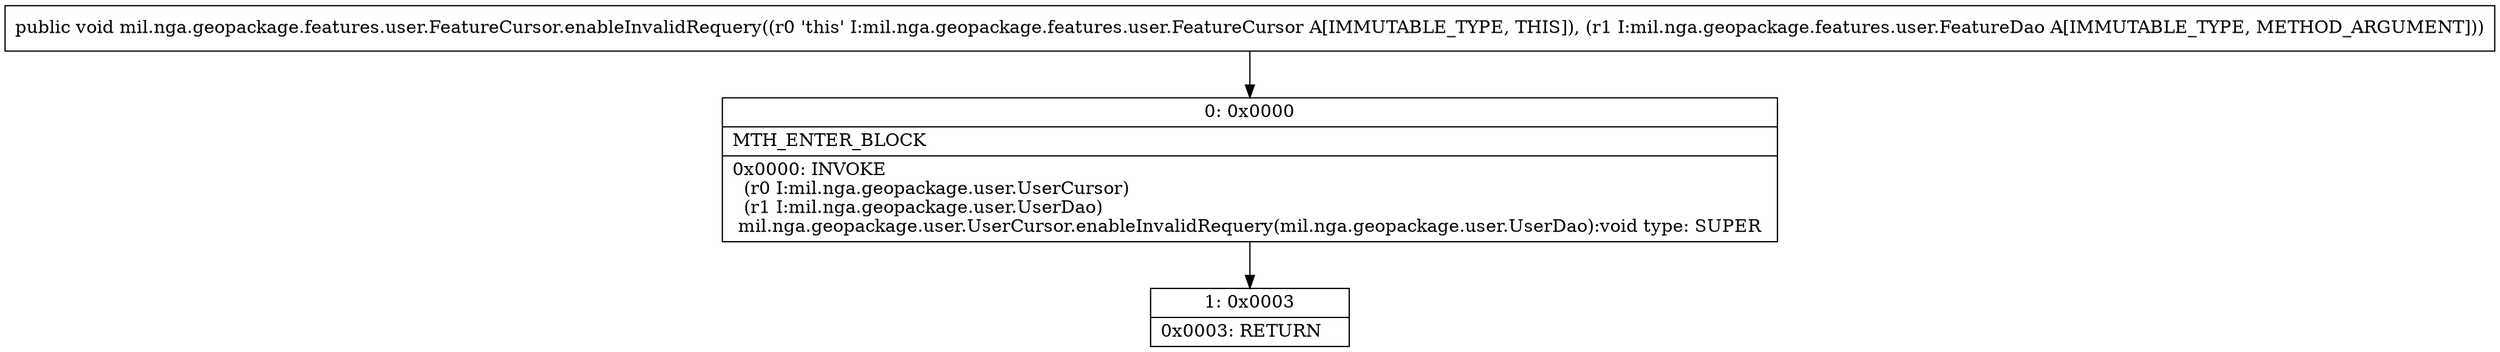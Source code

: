 digraph "CFG formil.nga.geopackage.features.user.FeatureCursor.enableInvalidRequery(Lmil\/nga\/geopackage\/features\/user\/FeatureDao;)V" {
Node_0 [shape=record,label="{0\:\ 0x0000|MTH_ENTER_BLOCK\l|0x0000: INVOKE  \l  (r0 I:mil.nga.geopackage.user.UserCursor)\l  (r1 I:mil.nga.geopackage.user.UserDao)\l mil.nga.geopackage.user.UserCursor.enableInvalidRequery(mil.nga.geopackage.user.UserDao):void type: SUPER \l}"];
Node_1 [shape=record,label="{1\:\ 0x0003|0x0003: RETURN   \l}"];
MethodNode[shape=record,label="{public void mil.nga.geopackage.features.user.FeatureCursor.enableInvalidRequery((r0 'this' I:mil.nga.geopackage.features.user.FeatureCursor A[IMMUTABLE_TYPE, THIS]), (r1 I:mil.nga.geopackage.features.user.FeatureDao A[IMMUTABLE_TYPE, METHOD_ARGUMENT])) }"];
MethodNode -> Node_0;
Node_0 -> Node_1;
}


